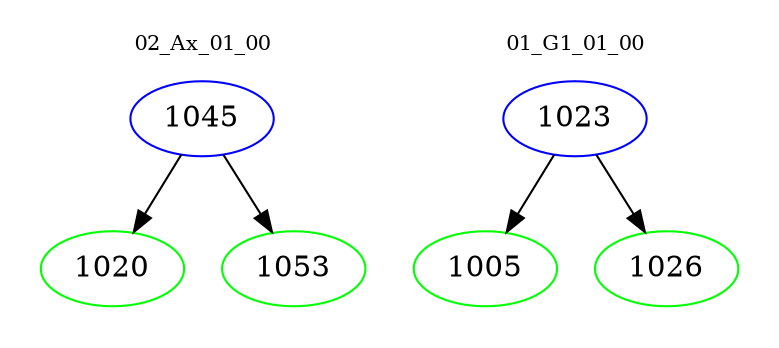 digraph{
subgraph cluster_0 {
color = white
label = "02_Ax_01_00";
fontsize=10;
T0_1045 [label="1045", color="blue"]
T0_1045 -> T0_1020 [color="black"]
T0_1020 [label="1020", color="green"]
T0_1045 -> T0_1053 [color="black"]
T0_1053 [label="1053", color="green"]
}
subgraph cluster_1 {
color = white
label = "01_G1_01_00";
fontsize=10;
T1_1023 [label="1023", color="blue"]
T1_1023 -> T1_1005 [color="black"]
T1_1005 [label="1005", color="green"]
T1_1023 -> T1_1026 [color="black"]
T1_1026 [label="1026", color="green"]
}
}
